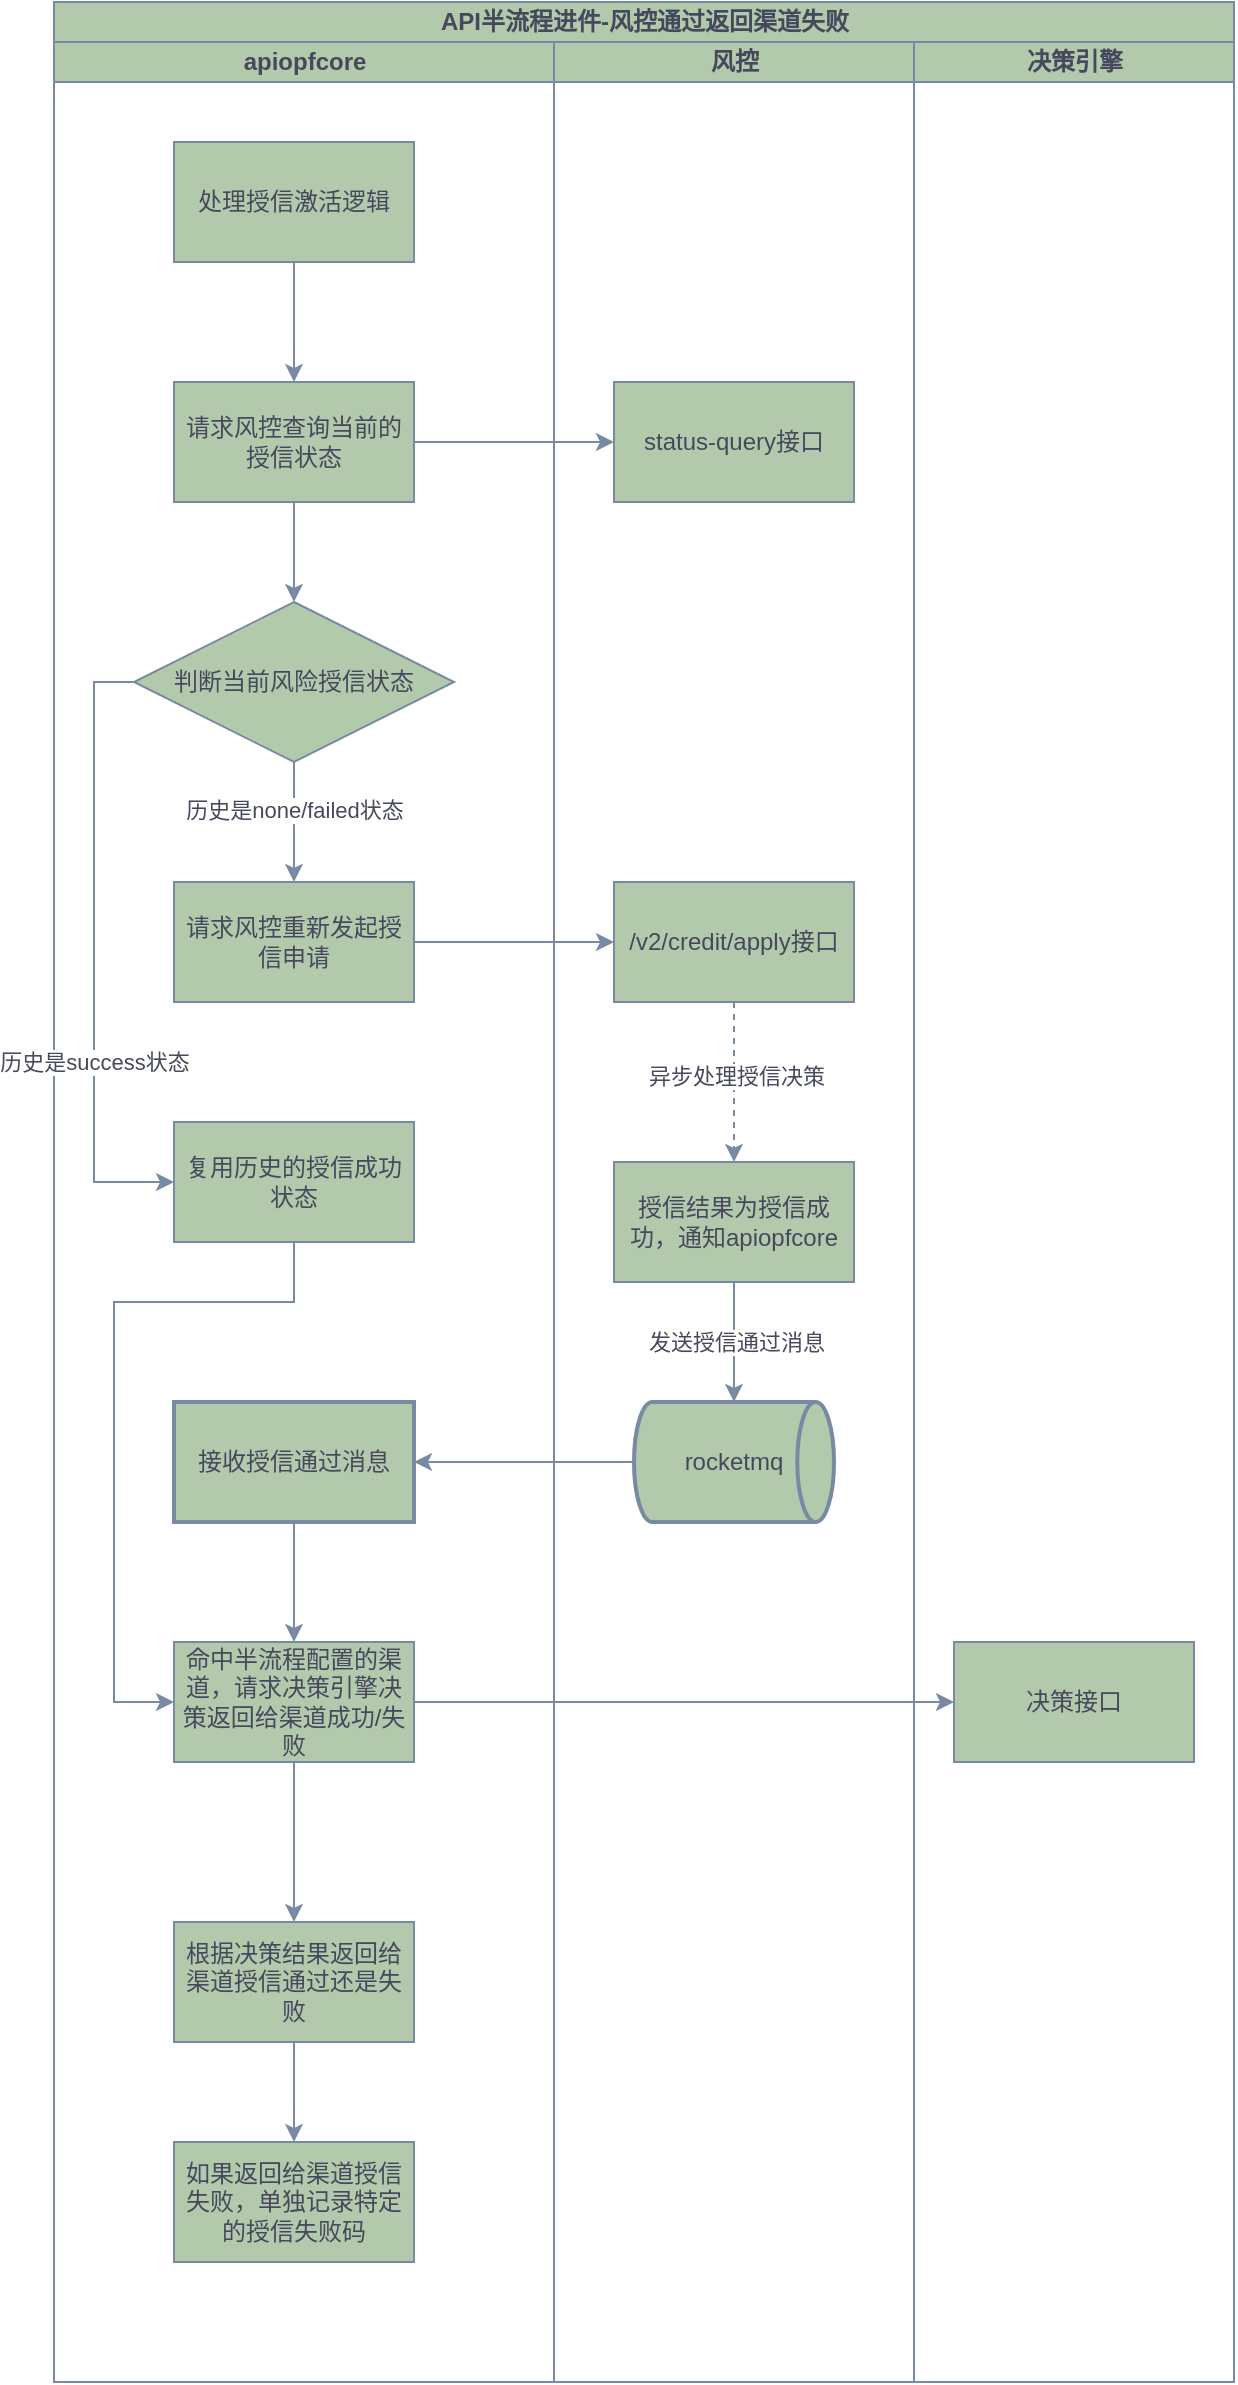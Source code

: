 <mxfile version="27.1.6">
  <diagram id="prtHgNgQTEPvFCAcTncT" name="Page-1">
    <mxGraphModel dx="1070" dy="667" grid="1" gridSize="10" guides="1" tooltips="1" connect="1" arrows="1" fold="1" page="1" pageScale="1" pageWidth="827" pageHeight="1169" math="0" shadow="0">
      <root>
        <mxCell id="0" />
        <mxCell id="1" parent="0" />
        <mxCell id="6VXtb1zgjtpqxOOQ8t-R-1" value="API半流程进件-风控通过返回渠道失败" style="swimlane;childLayout=stackLayout;resizeParent=1;resizeParentMax=0;startSize=20;html=1;labelBackgroundColor=none;fillColor=#B2C9AB;strokeColor=#788AA3;fontColor=#46495D;" vertex="1" parent="1">
          <mxGeometry x="170" y="220" width="590" height="1190" as="geometry" />
        </mxCell>
        <mxCell id="6VXtb1zgjtpqxOOQ8t-R-2" value="apiopfcore" style="swimlane;startSize=20;html=1;labelBackgroundColor=none;fillColor=#B2C9AB;strokeColor=#788AA3;fontColor=#46495D;" vertex="1" parent="6VXtb1zgjtpqxOOQ8t-R-1">
          <mxGeometry y="20" width="250" height="1170" as="geometry" />
        </mxCell>
        <mxCell id="6VXtb1zgjtpqxOOQ8t-R-7" value="" style="edgeStyle=orthogonalEdgeStyle;rounded=0;orthogonalLoop=1;jettySize=auto;html=1;strokeColor=#788AA3;fontColor=#46495D;fillColor=#B2C9AB;" edge="1" parent="6VXtb1zgjtpqxOOQ8t-R-2" source="6VXtb1zgjtpqxOOQ8t-R-5" target="6VXtb1zgjtpqxOOQ8t-R-6">
          <mxGeometry relative="1" as="geometry" />
        </mxCell>
        <mxCell id="6VXtb1zgjtpqxOOQ8t-R-5" value="处理授信激活逻辑" style="rounded=0;whiteSpace=wrap;html=1;labelBackgroundColor=none;fillColor=#B2C9AB;strokeColor=#788AA3;fontColor=#46495D;" vertex="1" parent="6VXtb1zgjtpqxOOQ8t-R-2">
          <mxGeometry x="60.0" y="50" width="120" height="60" as="geometry" />
        </mxCell>
        <mxCell id="6VXtb1zgjtpqxOOQ8t-R-12" value="" style="edgeStyle=orthogonalEdgeStyle;rounded=0;orthogonalLoop=1;jettySize=auto;html=1;strokeColor=#788AA3;fontColor=#46495D;fillColor=#B2C9AB;" edge="1" parent="6VXtb1zgjtpqxOOQ8t-R-2" source="6VXtb1zgjtpqxOOQ8t-R-6" target="6VXtb1zgjtpqxOOQ8t-R-11">
          <mxGeometry relative="1" as="geometry" />
        </mxCell>
        <mxCell id="6VXtb1zgjtpqxOOQ8t-R-6" value="请求风控查询当前的授信状态" style="whiteSpace=wrap;html=1;fillColor=#B2C9AB;strokeColor=#788AA3;fontColor=#46495D;rounded=0;labelBackgroundColor=none;" vertex="1" parent="6VXtb1zgjtpqxOOQ8t-R-2">
          <mxGeometry x="60.0" y="170" width="120" height="60" as="geometry" />
        </mxCell>
        <mxCell id="6VXtb1zgjtpqxOOQ8t-R-14" value="" style="edgeStyle=orthogonalEdgeStyle;rounded=0;orthogonalLoop=1;jettySize=auto;html=1;strokeColor=#788AA3;fontColor=#46495D;fillColor=#B2C9AB;" edge="1" parent="6VXtb1zgjtpqxOOQ8t-R-2" source="6VXtb1zgjtpqxOOQ8t-R-11" target="6VXtb1zgjtpqxOOQ8t-R-13">
          <mxGeometry relative="1" as="geometry" />
        </mxCell>
        <mxCell id="6VXtb1zgjtpqxOOQ8t-R-15" value="历史是none/failed状态" style="edgeLabel;html=1;align=center;verticalAlign=middle;resizable=0;points=[];strokeColor=#788AA3;fontColor=#46495D;fillColor=#B2C9AB;" vertex="1" connectable="0" parent="6VXtb1zgjtpqxOOQ8t-R-14">
          <mxGeometry x="-0.212" relative="1" as="geometry">
            <mxPoint as="offset" />
          </mxGeometry>
        </mxCell>
        <mxCell id="6VXtb1zgjtpqxOOQ8t-R-16" style="edgeStyle=orthogonalEdgeStyle;rounded=0;orthogonalLoop=1;jettySize=auto;html=1;strokeColor=#788AA3;fontColor=#46495D;fillColor=#B2C9AB;entryX=0;entryY=0.5;entryDx=0;entryDy=0;" edge="1" parent="6VXtb1zgjtpqxOOQ8t-R-2" source="6VXtb1zgjtpqxOOQ8t-R-11" target="6VXtb1zgjtpqxOOQ8t-R-17">
          <mxGeometry relative="1" as="geometry">
            <mxPoint x="20" y="560" as="targetPoint" />
            <Array as="points">
              <mxPoint x="20" y="320" />
              <mxPoint x="20" y="570" />
            </Array>
          </mxGeometry>
        </mxCell>
        <mxCell id="6VXtb1zgjtpqxOOQ8t-R-18" value="历史是success状态" style="edgeLabel;html=1;align=center;verticalAlign=middle;resizable=0;points=[];strokeColor=#788AA3;fontColor=#46495D;fillColor=#B2C9AB;" vertex="1" connectable="0" parent="6VXtb1zgjtpqxOOQ8t-R-16">
          <mxGeometry x="-0.005" y="-1" relative="1" as="geometry">
            <mxPoint x="1" y="56" as="offset" />
          </mxGeometry>
        </mxCell>
        <mxCell id="6VXtb1zgjtpqxOOQ8t-R-11" value="判断当前风险授信状态" style="rhombus;whiteSpace=wrap;html=1;fillColor=#B2C9AB;strokeColor=#788AA3;fontColor=#46495D;rounded=0;labelBackgroundColor=none;" vertex="1" parent="6VXtb1zgjtpqxOOQ8t-R-2">
          <mxGeometry x="40" y="280" width="160" height="80" as="geometry" />
        </mxCell>
        <mxCell id="6VXtb1zgjtpqxOOQ8t-R-13" value="请求风控重新发起授信申请" style="whiteSpace=wrap;html=1;fillColor=#B2C9AB;strokeColor=#788AA3;fontColor=#46495D;rounded=0;labelBackgroundColor=none;" vertex="1" parent="6VXtb1zgjtpqxOOQ8t-R-2">
          <mxGeometry x="60" y="420" width="120" height="60" as="geometry" />
        </mxCell>
        <mxCell id="6VXtb1zgjtpqxOOQ8t-R-33" style="edgeStyle=orthogonalEdgeStyle;rounded=0;orthogonalLoop=1;jettySize=auto;html=1;entryX=0;entryY=0.5;entryDx=0;entryDy=0;strokeColor=#788AA3;fontColor=#46495D;fillColor=#B2C9AB;" edge="1" parent="6VXtb1zgjtpqxOOQ8t-R-2" source="6VXtb1zgjtpqxOOQ8t-R-17" target="6VXtb1zgjtpqxOOQ8t-R-31">
          <mxGeometry relative="1" as="geometry">
            <Array as="points">
              <mxPoint x="120" y="630" />
              <mxPoint x="30" y="630" />
              <mxPoint x="30" y="830" />
            </Array>
          </mxGeometry>
        </mxCell>
        <mxCell id="6VXtb1zgjtpqxOOQ8t-R-17" value="复用历史的授信成功状态" style="whiteSpace=wrap;html=1;fillColor=#B2C9AB;strokeColor=#788AA3;fontColor=#46495D;rounded=0;labelBackgroundColor=none;" vertex="1" parent="6VXtb1zgjtpqxOOQ8t-R-2">
          <mxGeometry x="60" y="540" width="120" height="60" as="geometry" />
        </mxCell>
        <mxCell id="6VXtb1zgjtpqxOOQ8t-R-32" style="edgeStyle=orthogonalEdgeStyle;rounded=0;orthogonalLoop=1;jettySize=auto;html=1;entryX=0.5;entryY=0;entryDx=0;entryDy=0;strokeColor=#788AA3;fontColor=#46495D;fillColor=#B2C9AB;" edge="1" parent="6VXtb1zgjtpqxOOQ8t-R-2" source="6VXtb1zgjtpqxOOQ8t-R-27" target="6VXtb1zgjtpqxOOQ8t-R-31">
          <mxGeometry relative="1" as="geometry" />
        </mxCell>
        <mxCell id="6VXtb1zgjtpqxOOQ8t-R-27" value="接收授信通过消息" style="whiteSpace=wrap;html=1;fillColor=#B2C9AB;strokeColor=#788AA3;fontColor=#46495D;strokeWidth=2;" vertex="1" parent="6VXtb1zgjtpqxOOQ8t-R-2">
          <mxGeometry x="60" y="680" width="120" height="60" as="geometry" />
        </mxCell>
        <mxCell id="6VXtb1zgjtpqxOOQ8t-R-37" value="" style="edgeStyle=orthogonalEdgeStyle;rounded=0;orthogonalLoop=1;jettySize=auto;html=1;strokeColor=#788AA3;fontColor=#46495D;fillColor=#B2C9AB;" edge="1" parent="6VXtb1zgjtpqxOOQ8t-R-2" source="6VXtb1zgjtpqxOOQ8t-R-31" target="6VXtb1zgjtpqxOOQ8t-R-36">
          <mxGeometry relative="1" as="geometry" />
        </mxCell>
        <mxCell id="6VXtb1zgjtpqxOOQ8t-R-31" value="命中半流程配置的渠道，请求决策引擎决策返回给渠道成功/失败" style="whiteSpace=wrap;html=1;fillColor=#B2C9AB;strokeColor=#788AA3;fontColor=#46495D;rounded=0;labelBackgroundColor=none;" vertex="1" parent="6VXtb1zgjtpqxOOQ8t-R-2">
          <mxGeometry x="60" y="800" width="120" height="60" as="geometry" />
        </mxCell>
        <mxCell id="6VXtb1zgjtpqxOOQ8t-R-39" value="" style="edgeStyle=orthogonalEdgeStyle;rounded=0;orthogonalLoop=1;jettySize=auto;html=1;strokeColor=#788AA3;fontColor=#46495D;fillColor=#B2C9AB;" edge="1" parent="6VXtb1zgjtpqxOOQ8t-R-2" source="6VXtb1zgjtpqxOOQ8t-R-36" target="6VXtb1zgjtpqxOOQ8t-R-38">
          <mxGeometry relative="1" as="geometry" />
        </mxCell>
        <mxCell id="6VXtb1zgjtpqxOOQ8t-R-36" value="根据决策结果返回给渠道授信通过还是失败" style="whiteSpace=wrap;html=1;fillColor=#B2C9AB;strokeColor=#788AA3;fontColor=#46495D;rounded=0;labelBackgroundColor=none;" vertex="1" parent="6VXtb1zgjtpqxOOQ8t-R-2">
          <mxGeometry x="60" y="940" width="120" height="60" as="geometry" />
        </mxCell>
        <mxCell id="6VXtb1zgjtpqxOOQ8t-R-38" value="如果返回给渠道授信失败，单独记录特定的授信失败码" style="whiteSpace=wrap;html=1;fillColor=#B2C9AB;strokeColor=#788AA3;fontColor=#46495D;rounded=0;labelBackgroundColor=none;" vertex="1" parent="6VXtb1zgjtpqxOOQ8t-R-2">
          <mxGeometry x="60" y="1050" width="120" height="60" as="geometry" />
        </mxCell>
        <mxCell id="6VXtb1zgjtpqxOOQ8t-R-3" value="风控" style="swimlane;startSize=20;html=1;labelBackgroundColor=none;fillColor=#B2C9AB;strokeColor=#788AA3;fontColor=#46495D;" vertex="1" parent="6VXtb1zgjtpqxOOQ8t-R-1">
          <mxGeometry x="250" y="20" width="180" height="1170" as="geometry" />
        </mxCell>
        <mxCell id="6VXtb1zgjtpqxOOQ8t-R-8" value="status-query接口" style="whiteSpace=wrap;html=1;fillColor=#B2C9AB;strokeColor=#788AA3;fontColor=#46495D;rounded=0;labelBackgroundColor=none;" vertex="1" parent="6VXtb1zgjtpqxOOQ8t-R-3">
          <mxGeometry x="30.0" y="170" width="120" height="60" as="geometry" />
        </mxCell>
        <mxCell id="6VXtb1zgjtpqxOOQ8t-R-22" value="" style="edgeStyle=orthogonalEdgeStyle;rounded=0;orthogonalLoop=1;jettySize=auto;html=1;strokeColor=#788AA3;fontColor=#46495D;fillColor=#B2C9AB;dashed=1;" edge="1" parent="6VXtb1zgjtpqxOOQ8t-R-3" source="6VXtb1zgjtpqxOOQ8t-R-19" target="6VXtb1zgjtpqxOOQ8t-R-21">
          <mxGeometry relative="1" as="geometry" />
        </mxCell>
        <mxCell id="6VXtb1zgjtpqxOOQ8t-R-23" value="异步处理授信决策" style="edgeLabel;html=1;align=center;verticalAlign=middle;resizable=0;points=[];strokeColor=#788AA3;fontColor=#46495D;fillColor=#B2C9AB;" vertex="1" connectable="0" parent="6VXtb1zgjtpqxOOQ8t-R-22">
          <mxGeometry x="-0.081" y="1" relative="1" as="geometry">
            <mxPoint as="offset" />
          </mxGeometry>
        </mxCell>
        <mxCell id="6VXtb1zgjtpqxOOQ8t-R-19" value="/v2/credit/apply接口" style="whiteSpace=wrap;html=1;fillColor=#B2C9AB;strokeColor=#788AA3;fontColor=#46495D;rounded=0;labelBackgroundColor=none;" vertex="1" parent="6VXtb1zgjtpqxOOQ8t-R-3">
          <mxGeometry x="30" y="420" width="120" height="60" as="geometry" />
        </mxCell>
        <mxCell id="6VXtb1zgjtpqxOOQ8t-R-25" value="发送授信通过消息" style="edgeStyle=orthogonalEdgeStyle;rounded=0;orthogonalLoop=1;jettySize=auto;html=1;strokeColor=#788AA3;fontColor=#46495D;fillColor=#B2C9AB;" edge="1" parent="6VXtb1zgjtpqxOOQ8t-R-3" source="6VXtb1zgjtpqxOOQ8t-R-21">
          <mxGeometry relative="1" as="geometry">
            <mxPoint x="90" y="680" as="targetPoint" />
          </mxGeometry>
        </mxCell>
        <mxCell id="6VXtb1zgjtpqxOOQ8t-R-21" value="授信结果为授信成功，通知apiopfcore" style="whiteSpace=wrap;html=1;fillColor=#B2C9AB;strokeColor=#788AA3;fontColor=#46495D;rounded=0;labelBackgroundColor=none;" vertex="1" parent="6VXtb1zgjtpqxOOQ8t-R-3">
          <mxGeometry x="30" y="560" width="120" height="60" as="geometry" />
        </mxCell>
        <mxCell id="6VXtb1zgjtpqxOOQ8t-R-26" value="rocketmq" style="strokeWidth=2;html=1;shape=mxgraph.flowchart.direct_data;whiteSpace=wrap;strokeColor=#788AA3;fontColor=#46495D;fillColor=#B2C9AB;" vertex="1" parent="6VXtb1zgjtpqxOOQ8t-R-3">
          <mxGeometry x="40" y="680" width="100" height="60" as="geometry" />
        </mxCell>
        <mxCell id="6VXtb1zgjtpqxOOQ8t-R-4" value="决策引擎" style="swimlane;startSize=20;html=1;labelBackgroundColor=none;fillColor=#B2C9AB;strokeColor=#788AA3;fontColor=#46495D;" vertex="1" parent="6VXtb1zgjtpqxOOQ8t-R-1">
          <mxGeometry x="430" y="20" width="160" height="1170" as="geometry" />
        </mxCell>
        <mxCell id="6VXtb1zgjtpqxOOQ8t-R-34" value="决策接口" style="whiteSpace=wrap;html=1;fillColor=#B2C9AB;strokeColor=#788AA3;fontColor=#46495D;rounded=0;labelBackgroundColor=none;" vertex="1" parent="6VXtb1zgjtpqxOOQ8t-R-4">
          <mxGeometry x="20" y="800" width="120" height="60" as="geometry" />
        </mxCell>
        <mxCell id="6VXtb1zgjtpqxOOQ8t-R-10" style="edgeStyle=orthogonalEdgeStyle;rounded=0;orthogonalLoop=1;jettySize=auto;html=1;entryX=0;entryY=0.5;entryDx=0;entryDy=0;strokeColor=#788AA3;fontColor=#46495D;fillColor=#B2C9AB;" edge="1" parent="6VXtb1zgjtpqxOOQ8t-R-1" source="6VXtb1zgjtpqxOOQ8t-R-6" target="6VXtb1zgjtpqxOOQ8t-R-8">
          <mxGeometry relative="1" as="geometry" />
        </mxCell>
        <mxCell id="6VXtb1zgjtpqxOOQ8t-R-20" style="edgeStyle=orthogonalEdgeStyle;rounded=0;orthogonalLoop=1;jettySize=auto;html=1;entryX=0;entryY=0.5;entryDx=0;entryDy=0;strokeColor=#788AA3;fontColor=#46495D;fillColor=#B2C9AB;" edge="1" parent="6VXtb1zgjtpqxOOQ8t-R-1" source="6VXtb1zgjtpqxOOQ8t-R-13" target="6VXtb1zgjtpqxOOQ8t-R-19">
          <mxGeometry relative="1" as="geometry" />
        </mxCell>
        <mxCell id="6VXtb1zgjtpqxOOQ8t-R-28" value="" style="edgeStyle=orthogonalEdgeStyle;rounded=0;orthogonalLoop=1;jettySize=auto;html=1;strokeColor=#788AA3;fontColor=#46495D;fillColor=#B2C9AB;" edge="1" parent="6VXtb1zgjtpqxOOQ8t-R-1" source="6VXtb1zgjtpqxOOQ8t-R-26" target="6VXtb1zgjtpqxOOQ8t-R-27">
          <mxGeometry relative="1" as="geometry" />
        </mxCell>
        <mxCell id="6VXtb1zgjtpqxOOQ8t-R-35" style="edgeStyle=orthogonalEdgeStyle;rounded=0;orthogonalLoop=1;jettySize=auto;html=1;strokeColor=#788AA3;fontColor=#46495D;fillColor=#B2C9AB;" edge="1" parent="6VXtb1zgjtpqxOOQ8t-R-1" source="6VXtb1zgjtpqxOOQ8t-R-31" target="6VXtb1zgjtpqxOOQ8t-R-34">
          <mxGeometry relative="1" as="geometry" />
        </mxCell>
      </root>
    </mxGraphModel>
  </diagram>
</mxfile>

